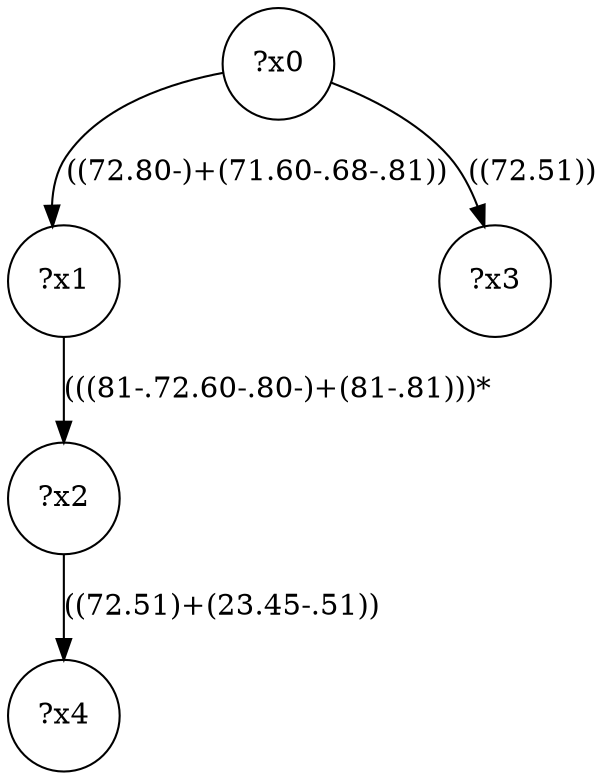 digraph g {
	x0 [shape=circle, label="?x0"];
	x1 [shape=circle, label="?x1"];
	x0 -> x1 [label="((72.80-)+(71.60-.68-.81))"];
	x2 [shape=circle, label="?x2"];
	x1 -> x2 [label="(((81-.72.60-.80-)+(81-.81)))*"];
	x3 [shape=circle, label="?x3"];
	x0 -> x3 [label="((72.51))"];
	x4 [shape=circle, label="?x4"];
	x2 -> x4 [label="((72.51)+(23.45-.51))"];
}
